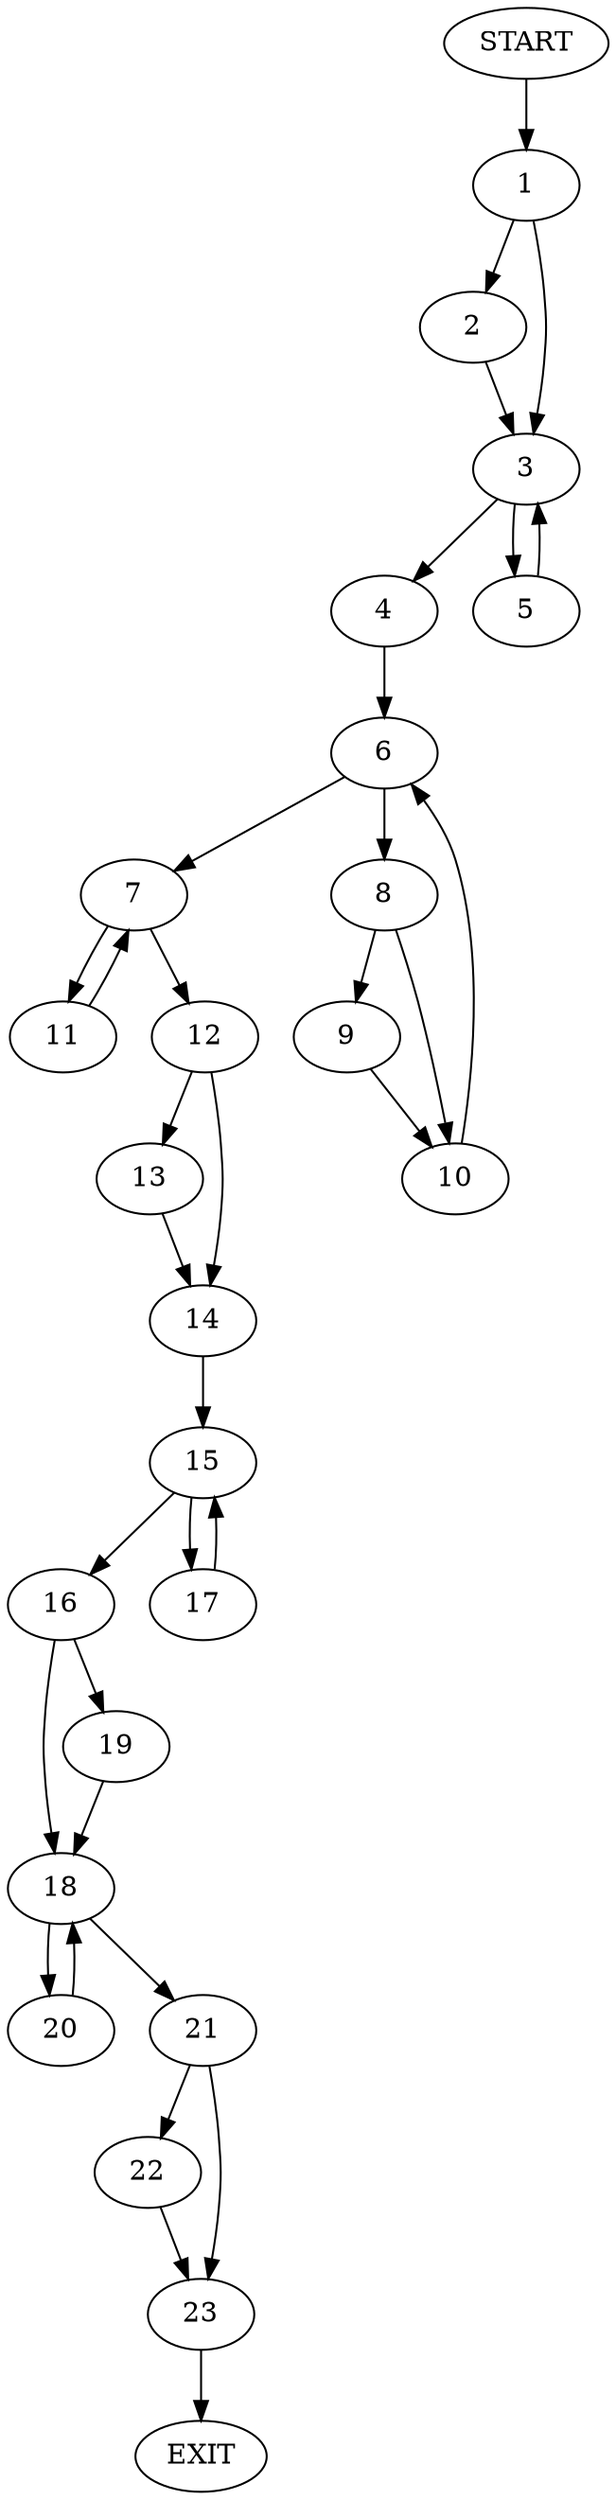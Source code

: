 digraph {
0 [label="START"]
24 [label="EXIT"]
0 -> 1
1 -> 2
1 -> 3
2 -> 3
3 -> 4
3 -> 5
5 -> 3
4 -> 6
6 -> 7
6 -> 8
8 -> 9
8 -> 10
7 -> 11
7 -> 12
10 -> 6
9 -> 10
11 -> 7
12 -> 13
12 -> 14
13 -> 14
14 -> 15
15 -> 16
15 -> 17
16 -> 18
16 -> 19
17 -> 15
19 -> 18
18 -> 20
18 -> 21
20 -> 18
21 -> 22
21 -> 23
22 -> 23
23 -> 24
}
